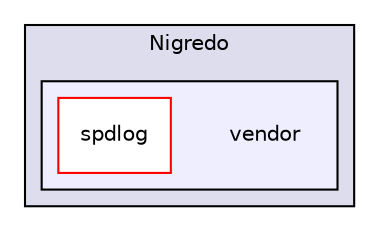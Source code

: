 digraph "C:/Dev/Nigredo/Nigredo/vendor" {
  compound=true
  node [ fontsize="10", fontname="Helvetica"];
  edge [ labelfontsize="10", labelfontname="Helvetica"];
  subgraph clusterdir_f606475c4e863e349810eeb869d3e9a1 {
    graph [ bgcolor="#ddddee", pencolor="black", label="Nigredo" fontname="Helvetica", fontsize="10", URL="dir_f606475c4e863e349810eeb869d3e9a1.html"]
  subgraph clusterdir_a2293ca973fdf85797fce1bc1299a366 {
    graph [ bgcolor="#eeeeff", pencolor="black", label="" URL="dir_a2293ca973fdf85797fce1bc1299a366.html"];
    dir_a2293ca973fdf85797fce1bc1299a366 [shape=plaintext label="vendor"];
    dir_9ad7c6618d2783ce4aa5c894bb3457b1 [shape=box label="spdlog" color="red" fillcolor="white" style="filled" URL="dir_9ad7c6618d2783ce4aa5c894bb3457b1.html"];
  }
  }
}
